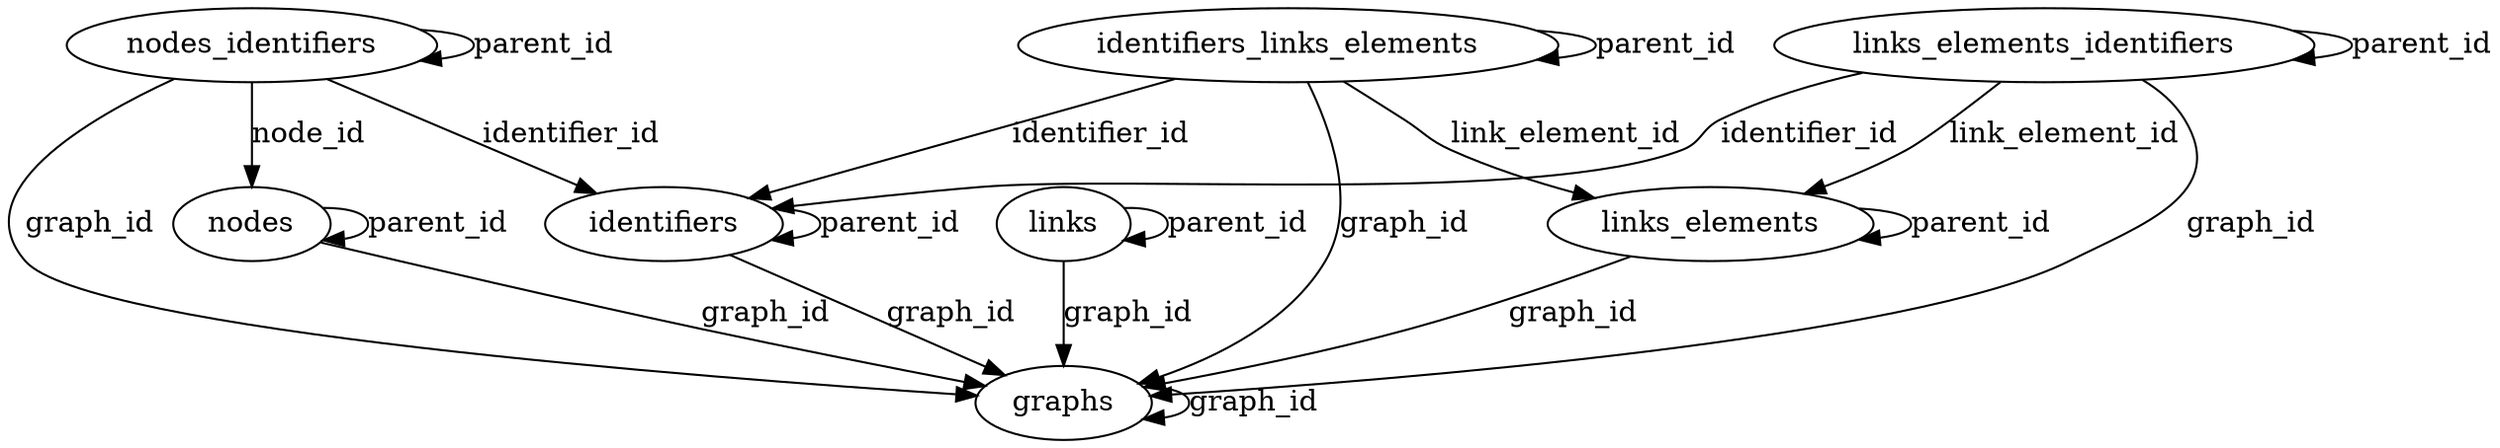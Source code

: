 digraph {
	graphs
	nodes
	identifiers
	nodes_identifiers
	links
	identifiers_links_elements
	links_elements
	links_elements_identifiers
	graphs -> graphs [label=graph_id]
	nodes -> graphs [label=graph_id]
	nodes -> nodes [label=parent_id]
	identifiers -> graphs [label=graph_id]
	identifiers -> identifiers [label=parent_id]
	nodes_identifiers -> graphs [label=graph_id]
	nodes_identifiers -> nodes_identifiers [label=parent_id]
	nodes_identifiers -> identifiers [label=identifier_id]
	nodes_identifiers -> nodes [label=node_id]
	links -> graphs [label=graph_id]
	links -> links [label=parent_id]
	identifiers_links_elements -> graphs [label=graph_id]
	identifiers_links_elements -> identifiers_links_elements [label=parent_id]
	identifiers_links_elements -> identifiers [label=identifier_id]
	identifiers_links_elements -> links_elements [label=link_element_id]
	links_elements -> graphs [label=graph_id]
	links_elements -> links_elements [label=parent_id]
	links_elements_identifiers -> graphs [label=graph_id]
	links_elements_identifiers -> links_elements_identifiers [label=parent_id]
	links_elements_identifiers -> links_elements [label=link_element_id]
	links_elements_identifiers -> identifiers [label=identifier_id]
}
